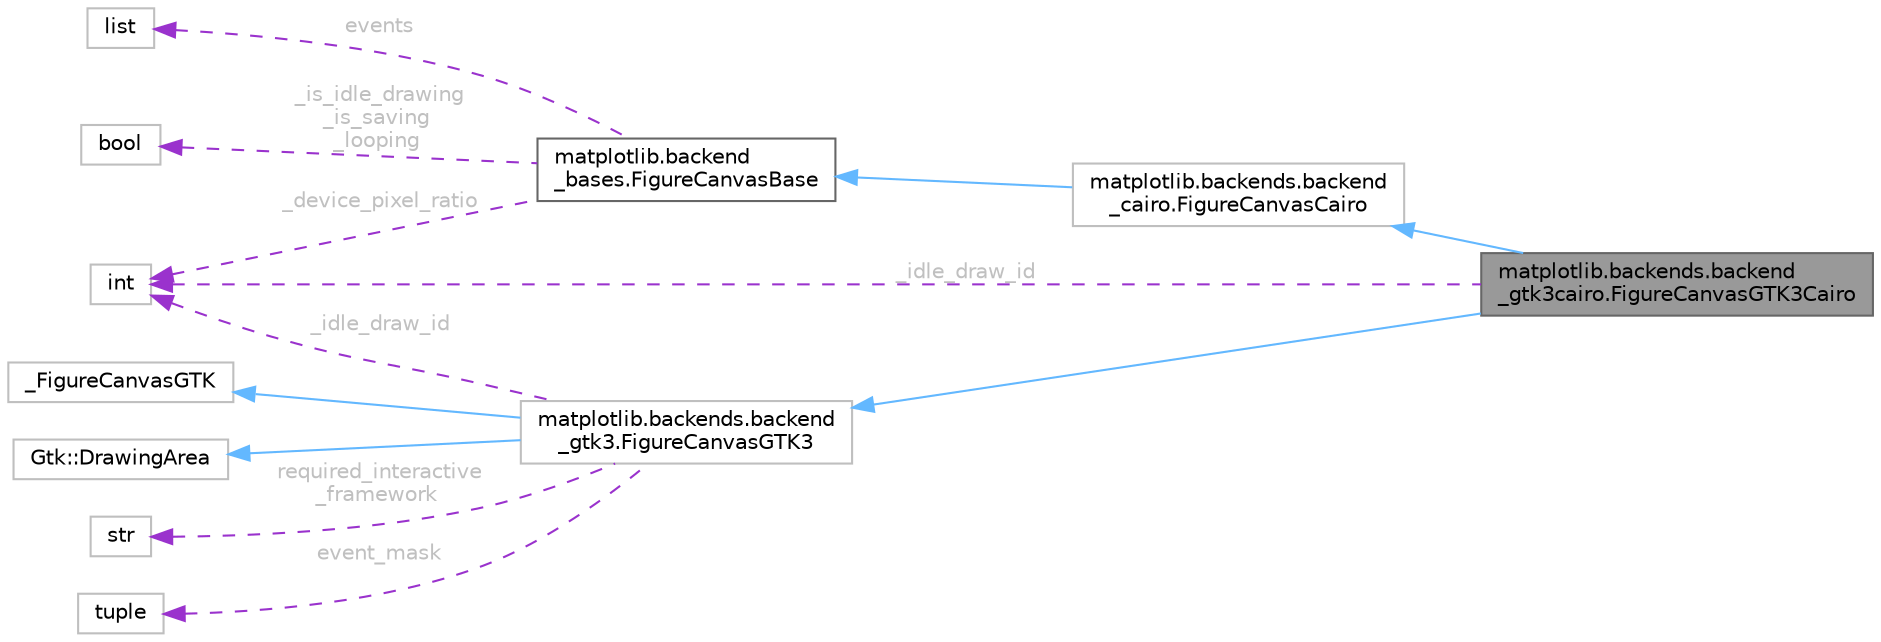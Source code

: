 digraph "matplotlib.backends.backend_gtk3cairo.FigureCanvasGTK3Cairo"
{
 // LATEX_PDF_SIZE
  bgcolor="transparent";
  edge [fontname=Helvetica,fontsize=10,labelfontname=Helvetica,labelfontsize=10];
  node [fontname=Helvetica,fontsize=10,shape=box,height=0.2,width=0.4];
  rankdir="LR";
  Node1 [id="Node000001",label="matplotlib.backends.backend\l_gtk3cairo.FigureCanvasGTK3Cairo",height=0.2,width=0.4,color="gray40", fillcolor="grey60", style="filled", fontcolor="black",tooltip=" "];
  Node2 -> Node1 [id="edge13_Node000001_Node000002",dir="back",color="steelblue1",style="solid",tooltip=" "];
  Node2 [id="Node000002",label="matplotlib.backends.backend\l_cairo.FigureCanvasCairo",height=0.2,width=0.4,color="grey75", fillcolor="white", style="filled",URL="$d2/d35/classmatplotlib_1_1backends_1_1backend__cairo_1_1FigureCanvasCairo.html",tooltip=" "];
  Node3 -> Node2 [id="edge14_Node000002_Node000003",dir="back",color="steelblue1",style="solid",tooltip=" "];
  Node3 [id="Node000003",label="matplotlib.backend\l_bases.FigureCanvasBase",height=0.2,width=0.4,color="gray40", fillcolor="white", style="filled",URL="$d9/d5f/classmatplotlib_1_1backend__bases_1_1FigureCanvasBase.html",tooltip=" "];
  Node4 -> Node3 [id="edge15_Node000003_Node000004",dir="back",color="darkorchid3",style="dashed",tooltip=" ",label=" events",fontcolor="grey" ];
  Node4 [id="Node000004",label="list",height=0.2,width=0.4,color="grey75", fillcolor="white", style="filled",tooltip=" "];
  Node5 -> Node3 [id="edge16_Node000003_Node000005",dir="back",color="darkorchid3",style="dashed",tooltip=" ",label=" _is_idle_drawing\n_is_saving\n_looping",fontcolor="grey" ];
  Node5 [id="Node000005",label="bool",height=0.2,width=0.4,color="grey75", fillcolor="white", style="filled",tooltip=" "];
  Node6 -> Node3 [id="edge17_Node000003_Node000006",dir="back",color="darkorchid3",style="dashed",tooltip=" ",label=" _device_pixel_ratio",fontcolor="grey" ];
  Node6 [id="Node000006",label="int",height=0.2,width=0.4,color="grey75", fillcolor="white", style="filled",tooltip=" "];
  Node7 -> Node1 [id="edge18_Node000001_Node000007",dir="back",color="steelblue1",style="solid",tooltip=" "];
  Node7 [id="Node000007",label="matplotlib.backends.backend\l_gtk3.FigureCanvasGTK3",height=0.2,width=0.4,color="grey75", fillcolor="white", style="filled",URL="$d6/de1/classmatplotlib_1_1backends_1_1backend__gtk3_1_1FigureCanvasGTK3.html",tooltip=" "];
  Node8 -> Node7 [id="edge19_Node000007_Node000008",dir="back",color="steelblue1",style="solid",tooltip=" "];
  Node8 [id="Node000008",label="_FigureCanvasGTK",height=0.2,width=0.4,color="grey75", fillcolor="white", style="filled",URL="$d8/da2/class__FigureCanvasGTK.html",tooltip=" "];
  Node9 -> Node7 [id="edge20_Node000007_Node000009",dir="back",color="steelblue1",style="solid",tooltip=" "];
  Node9 [id="Node000009",label="Gtk::DrawingArea",height=0.2,width=0.4,color="grey75", fillcolor="white", style="filled",tooltip=" "];
  Node10 -> Node7 [id="edge21_Node000007_Node000010",dir="back",color="darkorchid3",style="dashed",tooltip=" ",label=" required_interactive\l_framework",fontcolor="grey" ];
  Node10 [id="Node000010",label="str",height=0.2,width=0.4,color="grey75", fillcolor="white", style="filled",tooltip=" "];
  Node11 -> Node7 [id="edge22_Node000007_Node000011",dir="back",color="darkorchid3",style="dashed",tooltip=" ",label=" event_mask",fontcolor="grey" ];
  Node11 [id="Node000011",label="tuple",height=0.2,width=0.4,color="grey75", fillcolor="white", style="filled",tooltip=" "];
  Node6 -> Node7 [id="edge23_Node000007_Node000006",dir="back",color="darkorchid3",style="dashed",tooltip=" ",label=" _idle_draw_id",fontcolor="grey" ];
  Node6 -> Node1 [id="edge24_Node000001_Node000006",dir="back",color="darkorchid3",style="dashed",tooltip=" ",label=" _idle_draw_id",fontcolor="grey" ];
}
